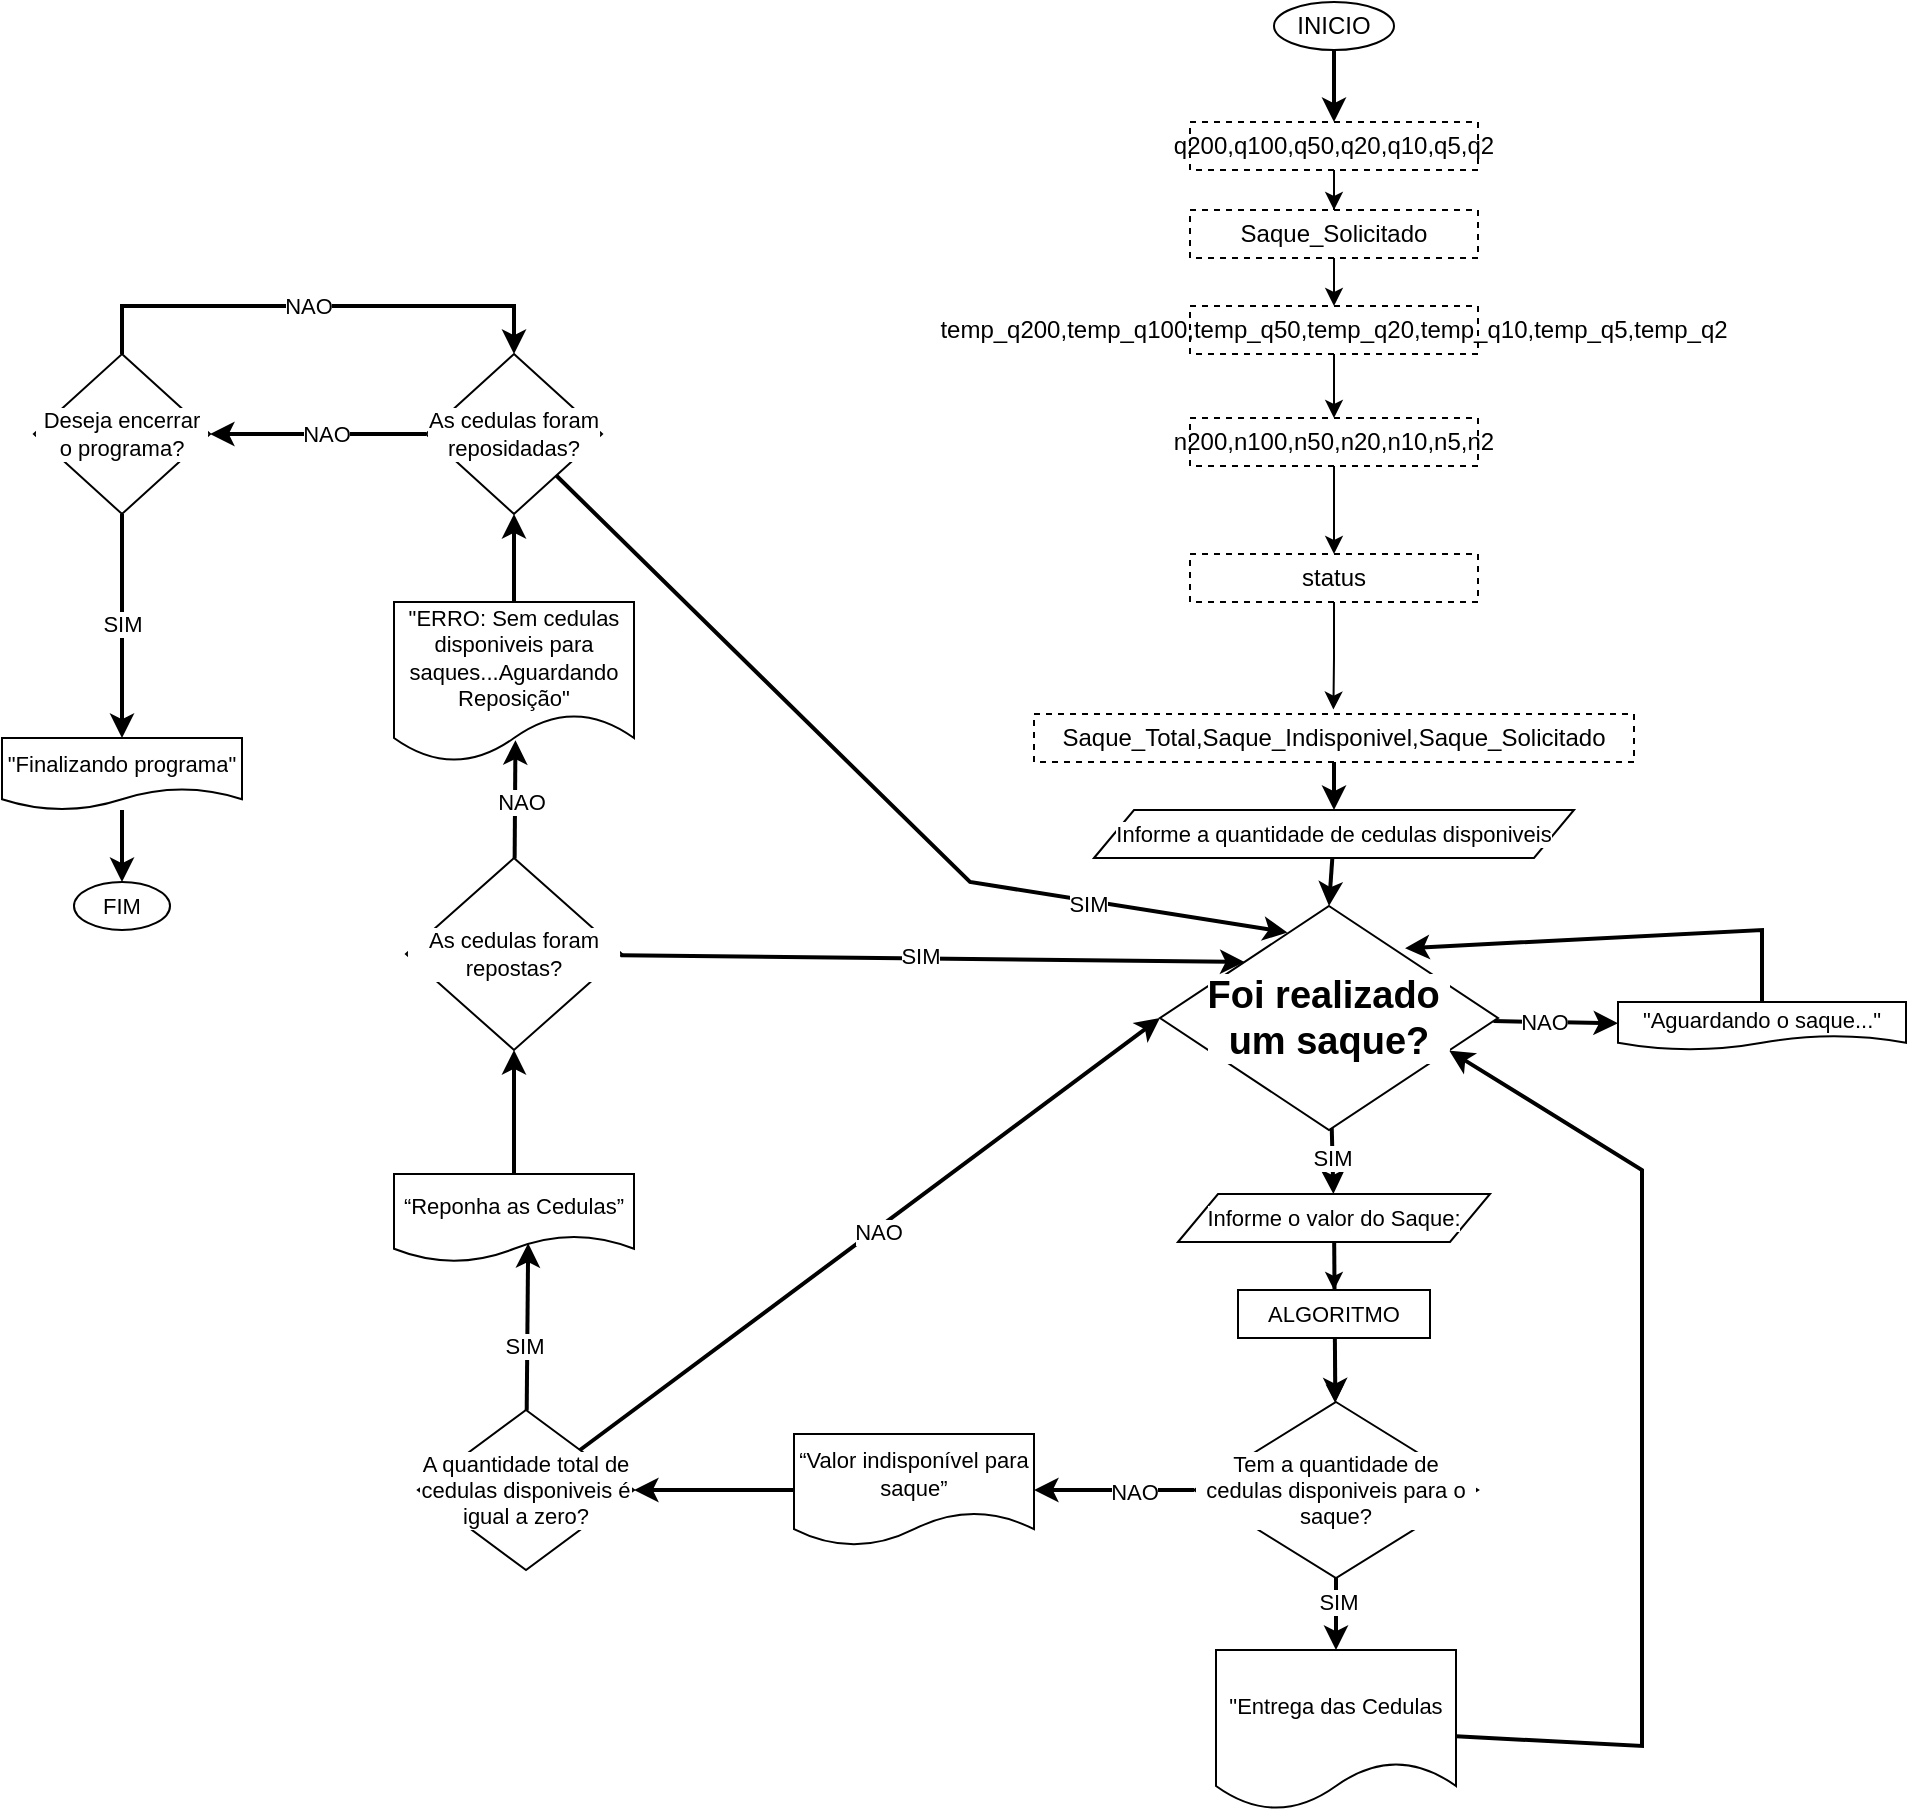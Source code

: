 <mxfile version="27.0.9">
  <diagram name="Página-1" id="3SGO_2_3fzwR1L18OFmV">
    <mxGraphModel dx="2042" dy="3028" grid="1" gridSize="12" guides="1" tooltips="1" connect="1" arrows="1" fold="1" page="1" pageScale="1" pageWidth="827" pageHeight="1169" background="none" math="0" shadow="0" adaptiveColors="auto">
      <root>
        <mxCell id="0" />
        <mxCell id="1" parent="0" />
        <mxCell id="dHUW_33v0fTB2GpD2L89-5" value="" style="edgeStyle=orthogonalEdgeStyle;rounded=0;orthogonalLoop=1;jettySize=auto;html=1;strokeWidth=2;" parent="1" source="dHUW_33v0fTB2GpD2L89-1" target="dHUW_33v0fTB2GpD2L89-4" edge="1">
          <mxGeometry relative="1" as="geometry" />
        </mxCell>
        <mxCell id="dHUW_33v0fTB2GpD2L89-1" value="INICIO" style="ellipse;whiteSpace=wrap;html=1;" parent="1" vertex="1">
          <mxGeometry x="-520" y="-1220" width="60" height="24" as="geometry" />
        </mxCell>
        <mxCell id="phg_N5Sacvo9QFUxgkGY-2" value="" style="edgeStyle=orthogonalEdgeStyle;rounded=0;orthogonalLoop=1;jettySize=auto;html=1;" edge="1" parent="1" source="dHUW_33v0fTB2GpD2L89-4" target="phg_N5Sacvo9QFUxgkGY-1">
          <mxGeometry relative="1" as="geometry" />
        </mxCell>
        <mxCell id="dHUW_33v0fTB2GpD2L89-4" value="&lt;div style=&quot;&quot;&gt;&lt;span style=&quot;text-wrap-mode: nowrap;&quot;&gt;q200,q100,q50,q20,q10,q5,q2&lt;/span&gt;&lt;/div&gt;" style="whiteSpace=wrap;html=1;dashed=1;" parent="1" vertex="1">
          <mxGeometry x="-562" y="-1160" width="144" height="24" as="geometry" />
        </mxCell>
        <mxCell id="dHUW_33v0fTB2GpD2L89-14" style="edgeStyle=none;shape=connector;rounded=0;orthogonalLoop=1;jettySize=auto;html=1;entryX=0.5;entryY=0;entryDx=0;entryDy=0;strokeColor=default;align=center;verticalAlign=middle;fontFamily=Helvetica;fontSize=11;fontColor=default;labelBackgroundColor=default;endArrow=classic;strokeWidth=2;" parent="1" source="dHUW_33v0fTB2GpD2L89-7" edge="1">
          <mxGeometry relative="1" as="geometry">
            <mxPoint x="-490" y="-816" as="targetPoint" />
          </mxGeometry>
        </mxCell>
        <mxCell id="dHUW_33v0fTB2GpD2L89-7" value="&lt;div style=&quot;text-wrap-mode: nowrap;&quot;&gt;Saque_Total,Saque_Indisponivel,Saque_Solicitado&lt;/div&gt;" style="whiteSpace=wrap;html=1;dashed=1;" parent="1" vertex="1">
          <mxGeometry x="-640" y="-864" width="300" height="24" as="geometry" />
        </mxCell>
        <mxCell id="dHUW_33v0fTB2GpD2L89-22" style="edgeStyle=none;shape=connector;rounded=0;orthogonalLoop=1;jettySize=auto;html=1;entryX=0.5;entryY=0;entryDx=0;entryDy=0;strokeColor=default;align=center;verticalAlign=middle;fontFamily=Helvetica;fontSize=11;fontColor=default;labelBackgroundColor=default;endArrow=classic;strokeWidth=2;" parent="1" source="dHUW_33v0fTB2GpD2L89-16" target="dHUW_33v0fTB2GpD2L89-20" edge="1">
          <mxGeometry relative="1" as="geometry" />
        </mxCell>
        <mxCell id="dHUW_33v0fTB2GpD2L89-16" value="&lt;span&gt;Informe a quantidade de cedulas disponiveis&lt;/span&gt;" style="shape=parallelogram;perimeter=parallelogramPerimeter;whiteSpace=wrap;html=1;fixedSize=1;fontFamily=Helvetica;fontSize=11;fontColor=default;labelBackgroundColor=default;" parent="1" vertex="1">
          <mxGeometry x="-610" y="-816" width="240" height="24" as="geometry" />
        </mxCell>
        <mxCell id="dHUW_33v0fTB2GpD2L89-28" value="" style="edgeStyle=none;shape=connector;rounded=0;orthogonalLoop=1;jettySize=auto;html=1;strokeColor=default;align=center;verticalAlign=middle;fontFamily=Helvetica;fontSize=11;fontColor=default;labelBackgroundColor=default;endArrow=classic;strokeWidth=2;" parent="1" source="dHUW_33v0fTB2GpD2L89-20" target="dHUW_33v0fTB2GpD2L89-27" edge="1">
          <mxGeometry relative="1" as="geometry" />
        </mxCell>
        <mxCell id="dHUW_33v0fTB2GpD2L89-29" value="SIM" style="edgeLabel;html=1;align=center;verticalAlign=middle;resizable=0;points=[];fontFamily=Helvetica;fontSize=11;fontColor=default;labelBackgroundColor=default;" parent="dHUW_33v0fTB2GpD2L89-28" vertex="1" connectable="0">
          <mxGeometry x="-0.087" y="-1" relative="1" as="geometry">
            <mxPoint as="offset" />
          </mxGeometry>
        </mxCell>
        <mxCell id="co60e5nKv69I6scXlD7h-45" value="" style="edgeStyle=none;shape=connector;rounded=0;orthogonalLoop=1;jettySize=auto;html=1;strokeColor=default;strokeWidth=2;align=center;verticalAlign=middle;fontFamily=Helvetica;fontSize=11;fontColor=default;labelBackgroundColor=default;endArrow=classic;" parent="1" source="dHUW_33v0fTB2GpD2L89-20" target="co60e5nKv69I6scXlD7h-44" edge="1">
          <mxGeometry relative="1" as="geometry" />
        </mxCell>
        <mxCell id="bjWCglzFLAlQ3S_iZINX-1" value="NAO" style="edgeLabel;html=1;align=center;verticalAlign=middle;resizable=0;points=[];" parent="co60e5nKv69I6scXlD7h-45" vertex="1" connectable="0">
          <mxGeometry x="-0.192" relative="1" as="geometry">
            <mxPoint as="offset" />
          </mxGeometry>
        </mxCell>
        <mxCell id="dHUW_33v0fTB2GpD2L89-20" value="&lt;font style=&quot;font-size: 19px;&quot;&gt;&lt;b&gt;Foi realizado&amp;nbsp;&lt;/b&gt;&lt;/font&gt;&lt;div&gt;&lt;font style=&quot;font-size: 19px;&quot;&gt;&lt;b&gt;um saque?&lt;/b&gt;&lt;/font&gt;&lt;/div&gt;" style="rhombus;whiteSpace=wrap;html=1;fontFamily=Helvetica;fontSize=11;fontColor=default;labelBackgroundColor=default;" parent="1" vertex="1">
          <mxGeometry x="-577" y="-768" width="169" height="112" as="geometry" />
        </mxCell>
        <mxCell id="dHUW_33v0fTB2GpD2L89-33" value="" style="edgeStyle=none;shape=connector;rounded=0;orthogonalLoop=1;jettySize=auto;html=1;strokeColor=default;align=center;verticalAlign=middle;fontFamily=Helvetica;fontSize=11;fontColor=default;labelBackgroundColor=default;endArrow=classic;" parent="1" source="dHUW_33v0fTB2GpD2L89-27" target="dHUW_33v0fTB2GpD2L89-32" edge="1">
          <mxGeometry relative="1" as="geometry" />
        </mxCell>
        <mxCell id="dHUW_33v0fTB2GpD2L89-56" value="" style="edgeStyle=none;shape=connector;rounded=0;orthogonalLoop=1;jettySize=auto;html=1;strokeColor=default;strokeWidth=2;align=center;verticalAlign=middle;fontFamily=Helvetica;fontSize=11;fontColor=default;labelBackgroundColor=default;endArrow=classic;" parent="1" source="dHUW_33v0fTB2GpD2L89-27" target="dHUW_33v0fTB2GpD2L89-34" edge="1">
          <mxGeometry relative="1" as="geometry" />
        </mxCell>
        <mxCell id="dHUW_33v0fTB2GpD2L89-27" value="Informe o valor do Saque:" style="shape=parallelogram;perimeter=parallelogramPerimeter;whiteSpace=wrap;html=1;fixedSize=1;fontSize=11;labelBackgroundColor=default;" parent="1" vertex="1">
          <mxGeometry x="-568" y="-624" width="156" height="24" as="geometry" />
        </mxCell>
        <mxCell id="dHUW_33v0fTB2GpD2L89-35" value="" style="edgeStyle=none;shape=connector;rounded=0;orthogonalLoop=1;jettySize=auto;html=1;strokeColor=default;align=center;verticalAlign=middle;fontFamily=Helvetica;fontSize=11;fontColor=default;labelBackgroundColor=default;endArrow=classic;" parent="1" source="dHUW_33v0fTB2GpD2L89-32" target="dHUW_33v0fTB2GpD2L89-34" edge="1">
          <mxGeometry relative="1" as="geometry" />
        </mxCell>
        <mxCell id="dHUW_33v0fTB2GpD2L89-32" value="ALGORITMO" style="whiteSpace=wrap;html=1;fontSize=11;labelBackgroundColor=default;" parent="1" vertex="1">
          <mxGeometry x="-538" y="-576" width="96" height="24" as="geometry" />
        </mxCell>
        <mxCell id="dHUW_33v0fTB2GpD2L89-36" style="edgeStyle=none;shape=connector;rounded=0;orthogonalLoop=1;jettySize=auto;html=1;strokeColor=default;align=center;verticalAlign=middle;fontFamily=Helvetica;fontSize=11;fontColor=default;labelBackgroundColor=default;endArrow=classic;strokeWidth=2;entryX=1;entryY=0.5;entryDx=0;entryDy=0;exitX=0;exitY=0.5;exitDx=0;exitDy=0;" parent="1" source="dHUW_33v0fTB2GpD2L89-34" target="dHUW_33v0fTB2GpD2L89-38" edge="1">
          <mxGeometry relative="1" as="geometry">
            <mxPoint x="-594" y="-540" as="targetPoint" />
            <mxPoint x="-684.0" y="-540" as="sourcePoint" />
          </mxGeometry>
        </mxCell>
        <mxCell id="dHUW_33v0fTB2GpD2L89-37" value="NAO" style="edgeLabel;html=1;align=center;verticalAlign=middle;resizable=0;points=[];fontFamily=Helvetica;fontSize=11;fontColor=default;labelBackgroundColor=default;" parent="dHUW_33v0fTB2GpD2L89-36" vertex="1" connectable="0">
          <mxGeometry x="-0.235" y="1" relative="1" as="geometry">
            <mxPoint as="offset" />
          </mxGeometry>
        </mxCell>
        <mxCell id="dHUW_33v0fTB2GpD2L89-49" style="edgeStyle=none;shape=connector;rounded=0;orthogonalLoop=1;jettySize=auto;html=1;entryX=0.5;entryY=0;entryDx=0;entryDy=0;strokeColor=default;align=center;verticalAlign=middle;fontFamily=Helvetica;fontSize=11;fontColor=default;labelBackgroundColor=default;endArrow=classic;strokeWidth=2;" parent="1" source="dHUW_33v0fTB2GpD2L89-34" target="dHUW_33v0fTB2GpD2L89-48" edge="1">
          <mxGeometry relative="1" as="geometry" />
        </mxCell>
        <mxCell id="2iiHJanX6LuT98dszIbc-1" value="SIM" style="edgeLabel;html=1;align=center;verticalAlign=middle;resizable=0;points=[];" parent="dHUW_33v0fTB2GpD2L89-49" vertex="1" connectable="0">
          <mxGeometry x="-0.336" y="1" relative="1" as="geometry">
            <mxPoint as="offset" />
          </mxGeometry>
        </mxCell>
        <mxCell id="dHUW_33v0fTB2GpD2L89-34" value="Tem a quantidade de cedulas disponiveis para o saque?" style="rhombus;whiteSpace=wrap;html=1;fontSize=11;labelBackgroundColor=default;" parent="1" vertex="1">
          <mxGeometry x="-560" y="-520" width="142" height="88" as="geometry" />
        </mxCell>
        <mxCell id="co60e5nKv69I6scXlD7h-9" value="" style="edgeStyle=none;shape=connector;rounded=0;orthogonalLoop=1;jettySize=auto;html=1;strokeColor=default;strokeWidth=2;align=center;verticalAlign=middle;fontFamily=Helvetica;fontSize=11;fontColor=default;labelBackgroundColor=default;endArrow=classic;" parent="1" source="dHUW_33v0fTB2GpD2L89-38" target="co60e5nKv69I6scXlD7h-8" edge="1">
          <mxGeometry relative="1" as="geometry" />
        </mxCell>
        <mxCell id="dHUW_33v0fTB2GpD2L89-38" value="“Valor indisponível para saque”" style="shape=document;whiteSpace=wrap;html=1;boundedLbl=1;fontFamily=Helvetica;fontSize=11;fontColor=default;labelBackgroundColor=default;" parent="1" vertex="1">
          <mxGeometry x="-760" y="-504" width="120" height="56" as="geometry" />
        </mxCell>
        <mxCell id="dHUW_33v0fTB2GpD2L89-41" style="edgeStyle=none;shape=connector;rounded=0;orthogonalLoop=1;jettySize=auto;html=1;exitX=0.5;exitY=0;exitDx=0;exitDy=0;strokeColor=default;align=center;verticalAlign=middle;fontFamily=Helvetica;fontSize=11;fontColor=default;labelBackgroundColor=default;endArrow=classic;" parent="1" edge="1">
          <mxGeometry relative="1" as="geometry">
            <mxPoint x="-803" y="-488" as="sourcePoint" />
            <mxPoint x="-803" y="-488" as="targetPoint" />
          </mxGeometry>
        </mxCell>
        <mxCell id="co60e5nKv69I6scXlD7h-16" style="edgeStyle=none;shape=connector;rounded=0;orthogonalLoop=1;jettySize=auto;html=1;strokeColor=default;strokeWidth=2;align=center;verticalAlign=middle;fontFamily=Helvetica;fontSize=11;fontColor=default;labelBackgroundColor=default;endArrow=classic;entryX=0.856;entryY=0.646;entryDx=0;entryDy=0;entryPerimeter=0;" parent="1" source="dHUW_33v0fTB2GpD2L89-48" target="dHUW_33v0fTB2GpD2L89-20" edge="1">
          <mxGeometry relative="1" as="geometry">
            <mxPoint x="-312" y="-636" as="targetPoint" />
            <Array as="points">
              <mxPoint x="-336" y="-348" />
              <mxPoint x="-336" y="-540" />
              <mxPoint x="-336" y="-636" />
            </Array>
          </mxGeometry>
        </mxCell>
        <mxCell id="dHUW_33v0fTB2GpD2L89-48" value="&quot;Entrega das Cedulas" style="shape=document;whiteSpace=wrap;html=1;boundedLbl=1;fontFamily=Helvetica;fontSize=11;fontColor=default;labelBackgroundColor=default;" parent="1" vertex="1">
          <mxGeometry x="-549" y="-396" width="120" height="80" as="geometry" />
        </mxCell>
        <mxCell id="co60e5nKv69I6scXlD7h-14" style="edgeStyle=none;shape=connector;rounded=0;orthogonalLoop=1;jettySize=auto;html=1;exitX=1;exitY=0;exitDx=0;exitDy=0;entryX=0;entryY=0.5;entryDx=0;entryDy=0;strokeColor=default;strokeWidth=2;align=center;verticalAlign=middle;fontFamily=Helvetica;fontSize=11;fontColor=default;labelBackgroundColor=default;endArrow=classic;" parent="1" source="co60e5nKv69I6scXlD7h-8" target="dHUW_33v0fTB2GpD2L89-20" edge="1">
          <mxGeometry relative="1" as="geometry" />
        </mxCell>
        <mxCell id="co60e5nKv69I6scXlD7h-15" value="NAO" style="edgeLabel;html=1;align=center;verticalAlign=middle;resizable=0;points=[];fontFamily=Helvetica;fontSize=11;fontColor=default;labelBackgroundColor=default;" parent="co60e5nKv69I6scXlD7h-14" vertex="1" connectable="0">
          <mxGeometry x="0.021" y="-1" relative="1" as="geometry">
            <mxPoint as="offset" />
          </mxGeometry>
        </mxCell>
        <mxCell id="co60e5nKv69I6scXlD7h-8" value="A quantidade total de cedulas disponiveis é igual a zero?" style="rhombus;whiteSpace=wrap;html=1;fontSize=11;labelBackgroundColor=default;" parent="1" vertex="1">
          <mxGeometry x="-948" y="-516" width="108" height="80" as="geometry" />
        </mxCell>
        <mxCell id="co60e5nKv69I6scXlD7h-18" style="edgeStyle=none;shape=connector;rounded=0;orthogonalLoop=1;jettySize=auto;html=1;entryX=0.5;entryY=1;entryDx=0;entryDy=0;strokeColor=default;strokeWidth=2;align=center;verticalAlign=middle;fontFamily=Helvetica;fontSize=11;fontColor=default;labelBackgroundColor=default;endArrow=classic;" parent="1" source="co60e5nKv69I6scXlD7h-10" target="co60e5nKv69I6scXlD7h-17" edge="1">
          <mxGeometry relative="1" as="geometry" />
        </mxCell>
        <mxCell id="co60e5nKv69I6scXlD7h-10" value="“Reponha as Cedulas”" style="shape=document;whiteSpace=wrap;html=1;boundedLbl=1;fontFamily=Helvetica;fontSize=11;fontColor=default;labelBackgroundColor=default;" parent="1" vertex="1">
          <mxGeometry x="-960" y="-634" width="120" height="44" as="geometry" />
        </mxCell>
        <mxCell id="co60e5nKv69I6scXlD7h-11" style="edgeStyle=none;shape=connector;rounded=0;orthogonalLoop=1;jettySize=auto;html=1;entryX=0.559;entryY=0.787;entryDx=0;entryDy=0;entryPerimeter=0;strokeColor=default;strokeWidth=2;align=center;verticalAlign=middle;fontFamily=Helvetica;fontSize=11;fontColor=default;labelBackgroundColor=default;endArrow=classic;" parent="1" source="co60e5nKv69I6scXlD7h-8" target="co60e5nKv69I6scXlD7h-10" edge="1">
          <mxGeometry relative="1" as="geometry" />
        </mxCell>
        <mxCell id="co60e5nKv69I6scXlD7h-12" value="SIM" style="edgeLabel;html=1;align=center;verticalAlign=middle;resizable=0;points=[];fontFamily=Helvetica;fontSize=11;fontColor=default;labelBackgroundColor=default;" parent="co60e5nKv69I6scXlD7h-11" vertex="1" connectable="0">
          <mxGeometry x="-0.226" y="2" relative="1" as="geometry">
            <mxPoint as="offset" />
          </mxGeometry>
        </mxCell>
        <mxCell id="co60e5nKv69I6scXlD7h-19" style="edgeStyle=none;shape=connector;rounded=0;orthogonalLoop=1;jettySize=auto;html=1;entryX=0;entryY=0;entryDx=0;entryDy=0;strokeColor=default;strokeWidth=2;align=center;verticalAlign=middle;fontFamily=Helvetica;fontSize=11;fontColor=default;labelBackgroundColor=default;endArrow=classic;" parent="1" source="co60e5nKv69I6scXlD7h-17" target="dHUW_33v0fTB2GpD2L89-20" edge="1">
          <mxGeometry relative="1" as="geometry" />
        </mxCell>
        <mxCell id="co60e5nKv69I6scXlD7h-20" value="SIM" style="edgeLabel;html=1;align=center;verticalAlign=middle;resizable=0;points=[];fontFamily=Helvetica;fontSize=11;fontColor=default;labelBackgroundColor=default;" parent="co60e5nKv69I6scXlD7h-19" vertex="1" connectable="0">
          <mxGeometry x="-0.04" y="1" relative="1" as="geometry">
            <mxPoint as="offset" />
          </mxGeometry>
        </mxCell>
        <mxCell id="co60e5nKv69I6scXlD7h-17" value="As cedulas foram repostas?" style="rhombus;whiteSpace=wrap;html=1;fontFamily=Helvetica;fontSize=11;fontColor=default;labelBackgroundColor=default;" parent="1" vertex="1">
          <mxGeometry x="-954" y="-792" width="108" height="96" as="geometry" />
        </mxCell>
        <mxCell id="co60e5nKv69I6scXlD7h-27" style="edgeStyle=none;shape=connector;rounded=0;orthogonalLoop=1;jettySize=auto;html=1;entryX=0.5;entryY=1;entryDx=0;entryDy=0;strokeColor=default;strokeWidth=2;align=center;verticalAlign=middle;fontFamily=Helvetica;fontSize=11;fontColor=default;labelBackgroundColor=default;endArrow=classic;" parent="1" source="co60e5nKv69I6scXlD7h-22" target="co60e5nKv69I6scXlD7h-30" edge="1">
          <mxGeometry relative="1" as="geometry">
            <mxPoint x="-900" y="-960.0" as="targetPoint" />
          </mxGeometry>
        </mxCell>
        <mxCell id="co60e5nKv69I6scXlD7h-22" value="&quot;ERRO: Sem cedulas disponiveis para saques...Aguardando Reposição&lt;span style=&quot;background-color: light-dark(#ffffff, var(--ge-dark-color, #121212)); color: light-dark(rgb(0, 0, 0), rgb(255, 255, 255));&quot;&gt;&quot;&lt;/span&gt;" style="shape=document;whiteSpace=wrap;html=1;boundedLbl=1;fontFamily=Helvetica;fontSize=11;fontColor=default;labelBackgroundColor=default;" parent="1" vertex="1">
          <mxGeometry x="-960" y="-920" width="120" height="80" as="geometry" />
        </mxCell>
        <mxCell id="co60e5nKv69I6scXlD7h-23" style="edgeStyle=none;shape=connector;rounded=0;orthogonalLoop=1;jettySize=auto;html=1;entryX=0.506;entryY=0.864;entryDx=0;entryDy=0;entryPerimeter=0;strokeColor=default;strokeWidth=2;align=center;verticalAlign=middle;fontFamily=Helvetica;fontSize=11;fontColor=default;labelBackgroundColor=default;endArrow=classic;" parent="1" source="co60e5nKv69I6scXlD7h-17" target="co60e5nKv69I6scXlD7h-22" edge="1">
          <mxGeometry relative="1" as="geometry" />
        </mxCell>
        <mxCell id="co60e5nKv69I6scXlD7h-24" value="&amp;nbsp;NAO" style="edgeLabel;html=1;align=center;verticalAlign=middle;resizable=0;points=[];fontFamily=Helvetica;fontSize=11;fontColor=default;labelBackgroundColor=default;" parent="co60e5nKv69I6scXlD7h-23" vertex="1" connectable="0">
          <mxGeometry x="0.014" y="-1" relative="1" as="geometry">
            <mxPoint y="1" as="offset" />
          </mxGeometry>
        </mxCell>
        <mxCell id="co60e5nKv69I6scXlD7h-31" style="edgeStyle=none;shape=connector;rounded=0;orthogonalLoop=1;jettySize=auto;html=1;strokeColor=default;strokeWidth=2;align=center;verticalAlign=middle;fontFamily=Helvetica;fontSize=11;fontColor=default;labelBackgroundColor=default;endArrow=classic;entryX=0.377;entryY=0.118;entryDx=0;entryDy=0;entryPerimeter=0;" parent="1" source="co60e5nKv69I6scXlD7h-30" target="dHUW_33v0fTB2GpD2L89-20" edge="1">
          <mxGeometry relative="1" as="geometry">
            <mxPoint x="-500" y="-740" as="targetPoint" />
            <Array as="points">
              <mxPoint x="-672" y="-780" />
            </Array>
          </mxGeometry>
        </mxCell>
        <mxCell id="co60e5nKv69I6scXlD7h-33" value="SIM" style="edgeLabel;html=1;align=center;verticalAlign=middle;resizable=0;points=[];fontFamily=Helvetica;fontSize=11;fontColor=default;labelBackgroundColor=default;" parent="co60e5nKv69I6scXlD7h-31" vertex="1" connectable="0">
          <mxGeometry x="0.553" y="-1" relative="1" as="geometry">
            <mxPoint as="offset" />
          </mxGeometry>
        </mxCell>
        <mxCell id="co60e5nKv69I6scXlD7h-36" value="" style="edgeStyle=none;shape=connector;rounded=0;orthogonalLoop=1;jettySize=auto;html=1;strokeColor=default;strokeWidth=2;align=center;verticalAlign=middle;fontFamily=Helvetica;fontSize=11;fontColor=default;labelBackgroundColor=default;endArrow=classic;" parent="1" source="co60e5nKv69I6scXlD7h-30" target="co60e5nKv69I6scXlD7h-35" edge="1">
          <mxGeometry relative="1" as="geometry" />
        </mxCell>
        <mxCell id="co60e5nKv69I6scXlD7h-37" value="NAO" style="edgeLabel;html=1;align=center;verticalAlign=middle;resizable=0;points=[];fontFamily=Helvetica;fontSize=11;fontColor=default;labelBackgroundColor=default;" parent="co60e5nKv69I6scXlD7h-36" vertex="1" connectable="0">
          <mxGeometry x="-0.23" y="3" relative="1" as="geometry">
            <mxPoint x="-9" y="-3" as="offset" />
          </mxGeometry>
        </mxCell>
        <mxCell id="co60e5nKv69I6scXlD7h-30" value="As cedulas foram reposidadas?" style="rhombus;whiteSpace=wrap;html=1;fontFamily=Helvetica;fontSize=11;fontColor=default;labelBackgroundColor=default;" parent="1" vertex="1">
          <mxGeometry x="-944" y="-1044" width="88" height="80" as="geometry" />
        </mxCell>
        <mxCell id="co60e5nKv69I6scXlD7h-39" value="" style="edgeStyle=none;shape=connector;rounded=0;orthogonalLoop=1;jettySize=auto;html=1;strokeColor=default;strokeWidth=2;align=center;verticalAlign=middle;fontFamily=Helvetica;fontSize=11;fontColor=default;labelBackgroundColor=default;endArrow=classic;" parent="1" source="co60e5nKv69I6scXlD7h-35" target="co60e5nKv69I6scXlD7h-38" edge="1">
          <mxGeometry relative="1" as="geometry" />
        </mxCell>
        <mxCell id="co60e5nKv69I6scXlD7h-42" value="SIM" style="edgeLabel;html=1;align=center;verticalAlign=middle;resizable=0;points=[];fontFamily=Helvetica;fontSize=11;fontColor=default;labelBackgroundColor=default;" parent="co60e5nKv69I6scXlD7h-39" vertex="1" connectable="0">
          <mxGeometry x="-0.1" y="-4" relative="1" as="geometry">
            <mxPoint x="4" y="4" as="offset" />
          </mxGeometry>
        </mxCell>
        <mxCell id="co60e5nKv69I6scXlD7h-43" style="edgeStyle=none;shape=connector;rounded=0;orthogonalLoop=1;jettySize=auto;html=1;strokeColor=default;strokeWidth=2;align=center;verticalAlign=middle;fontFamily=Helvetica;fontSize=11;fontColor=default;labelBackgroundColor=default;endArrow=classic;entryX=0.5;entryY=0;entryDx=0;entryDy=0;exitX=0.5;exitY=0;exitDx=0;exitDy=0;" parent="1" source="co60e5nKv69I6scXlD7h-35" target="co60e5nKv69I6scXlD7h-30" edge="1">
          <mxGeometry relative="1" as="geometry">
            <mxPoint x="-895.73" y="-1104" as="targetPoint" />
            <mxPoint x="-1079.997" y="-1033.333" as="sourcePoint" />
            <Array as="points">
              <mxPoint x="-1096" y="-1068" />
              <mxPoint x="-900" y="-1068" />
            </Array>
          </mxGeometry>
        </mxCell>
        <mxCell id="co60e5nKv69I6scXlD7h-48" value="NAO" style="edgeLabel;html=1;align=center;verticalAlign=middle;resizable=0;points=[];fontFamily=Helvetica;fontSize=11;fontColor=default;labelBackgroundColor=default;" parent="co60e5nKv69I6scXlD7h-43" vertex="1" connectable="0">
          <mxGeometry x="-0.04" relative="1" as="geometry">
            <mxPoint as="offset" />
          </mxGeometry>
        </mxCell>
        <mxCell id="co60e5nKv69I6scXlD7h-35" value="Deseja encerrar o programa?" style="rhombus;whiteSpace=wrap;html=1;fontFamily=Helvetica;fontSize=11;fontColor=default;labelBackgroundColor=default;" parent="1" vertex="1">
          <mxGeometry x="-1140" y="-1044" width="88" height="80" as="geometry" />
        </mxCell>
        <mxCell id="co60e5nKv69I6scXlD7h-41" value="" style="edgeStyle=none;shape=connector;rounded=0;orthogonalLoop=1;jettySize=auto;html=1;strokeColor=default;strokeWidth=2;align=center;verticalAlign=middle;fontFamily=Helvetica;fontSize=11;fontColor=default;labelBackgroundColor=default;endArrow=classic;" parent="1" source="co60e5nKv69I6scXlD7h-38" target="co60e5nKv69I6scXlD7h-40" edge="1">
          <mxGeometry relative="1" as="geometry" />
        </mxCell>
        <mxCell id="co60e5nKv69I6scXlD7h-38" value="&quot;Finalizando programa&lt;span style=&quot;background-color: light-dark(#ffffff, var(--ge-dark-color, #121212)); color: light-dark(rgb(0, 0, 0), rgb(255, 255, 255));&quot;&gt;&quot;&lt;/span&gt;" style="shape=document;whiteSpace=wrap;html=1;boundedLbl=1;fontSize=11;labelBackgroundColor=default;" parent="1" vertex="1">
          <mxGeometry x="-1156" y="-852" width="120" height="36" as="geometry" />
        </mxCell>
        <mxCell id="co60e5nKv69I6scXlD7h-40" value="FIM" style="ellipse;whiteSpace=wrap;html=1;fontSize=11;labelBackgroundColor=default;" parent="1" vertex="1">
          <mxGeometry x="-1120" y="-780" width="48" height="24" as="geometry" />
        </mxCell>
        <mxCell id="co60e5nKv69I6scXlD7h-47" style="edgeStyle=none;shape=connector;rounded=0;orthogonalLoop=1;jettySize=auto;html=1;strokeColor=default;strokeWidth=2;align=center;verticalAlign=middle;fontFamily=Helvetica;fontSize=11;fontColor=default;labelBackgroundColor=default;endArrow=classic;entryX=0.725;entryY=0.189;entryDx=0;entryDy=0;entryPerimeter=0;" parent="1" source="co60e5nKv69I6scXlD7h-44" target="dHUW_33v0fTB2GpD2L89-20" edge="1">
          <mxGeometry relative="1" as="geometry">
            <mxPoint x="-456" y="-756" as="targetPoint" />
            <Array as="points">
              <mxPoint x="-276" y="-756" />
            </Array>
          </mxGeometry>
        </mxCell>
        <mxCell id="co60e5nKv69I6scXlD7h-44" value="&quot;Aguardando o saque...&quot;" style="shape=document;whiteSpace=wrap;html=1;boundedLbl=1;fontSize=11;labelBackgroundColor=default;" parent="1" vertex="1">
          <mxGeometry x="-348" y="-720" width="144" height="24" as="geometry" />
        </mxCell>
        <mxCell id="phg_N5Sacvo9QFUxgkGY-4" value="" style="edgeStyle=orthogonalEdgeStyle;rounded=0;orthogonalLoop=1;jettySize=auto;html=1;" edge="1" parent="1" source="phg_N5Sacvo9QFUxgkGY-1" target="phg_N5Sacvo9QFUxgkGY-3">
          <mxGeometry relative="1" as="geometry" />
        </mxCell>
        <mxCell id="phg_N5Sacvo9QFUxgkGY-1" value="&lt;div style=&quot;&quot;&gt;&lt;span style=&quot;text-wrap-mode: nowrap;&quot;&gt;Saque_Solicitado&lt;/span&gt;&lt;/div&gt;" style="whiteSpace=wrap;html=1;dashed=1;" vertex="1" parent="1">
          <mxGeometry x="-562" y="-1116" width="144" height="24" as="geometry" />
        </mxCell>
        <mxCell id="phg_N5Sacvo9QFUxgkGY-6" value="" style="edgeStyle=orthogonalEdgeStyle;rounded=0;orthogonalLoop=1;jettySize=auto;html=1;" edge="1" parent="1" source="phg_N5Sacvo9QFUxgkGY-3" target="phg_N5Sacvo9QFUxgkGY-5">
          <mxGeometry relative="1" as="geometry" />
        </mxCell>
        <mxCell id="phg_N5Sacvo9QFUxgkGY-3" value="&lt;div style=&quot;&quot;&gt;&lt;span style=&quot;text-wrap-mode: nowrap;&quot;&gt;temp_q200,temp_q100,temp_q50,temp_q20,temp_q10,temp_q5,temp_q2&lt;/span&gt;&lt;/div&gt;" style="whiteSpace=wrap;html=1;dashed=1;" vertex="1" parent="1">
          <mxGeometry x="-562" y="-1068" width="144" height="24" as="geometry" />
        </mxCell>
        <mxCell id="phg_N5Sacvo9QFUxgkGY-15" value="" style="edgeStyle=orthogonalEdgeStyle;rounded=0;orthogonalLoop=1;jettySize=auto;html=1;" edge="1" parent="1" source="phg_N5Sacvo9QFUxgkGY-5" target="phg_N5Sacvo9QFUxgkGY-14">
          <mxGeometry relative="1" as="geometry" />
        </mxCell>
        <mxCell id="phg_N5Sacvo9QFUxgkGY-5" value="n200,n100,n50,n20,n10,n5,n2" style="whiteSpace=wrap;html=1;dashed=1;" vertex="1" parent="1">
          <mxGeometry x="-562" y="-1012" width="144" height="24" as="geometry" />
        </mxCell>
        <mxCell id="phg_N5Sacvo9QFUxgkGY-14" value="status" style="whiteSpace=wrap;html=1;dashed=1;" vertex="1" parent="1">
          <mxGeometry x="-562" y="-944" width="144" height="24" as="geometry" />
        </mxCell>
        <mxCell id="phg_N5Sacvo9QFUxgkGY-16" style="edgeStyle=orthogonalEdgeStyle;rounded=0;orthogonalLoop=1;jettySize=auto;html=1;entryX=0.499;entryY=-0.092;entryDx=0;entryDy=0;entryPerimeter=0;" edge="1" parent="1" source="phg_N5Sacvo9QFUxgkGY-14" target="dHUW_33v0fTB2GpD2L89-7">
          <mxGeometry relative="1" as="geometry" />
        </mxCell>
      </root>
    </mxGraphModel>
  </diagram>
</mxfile>

